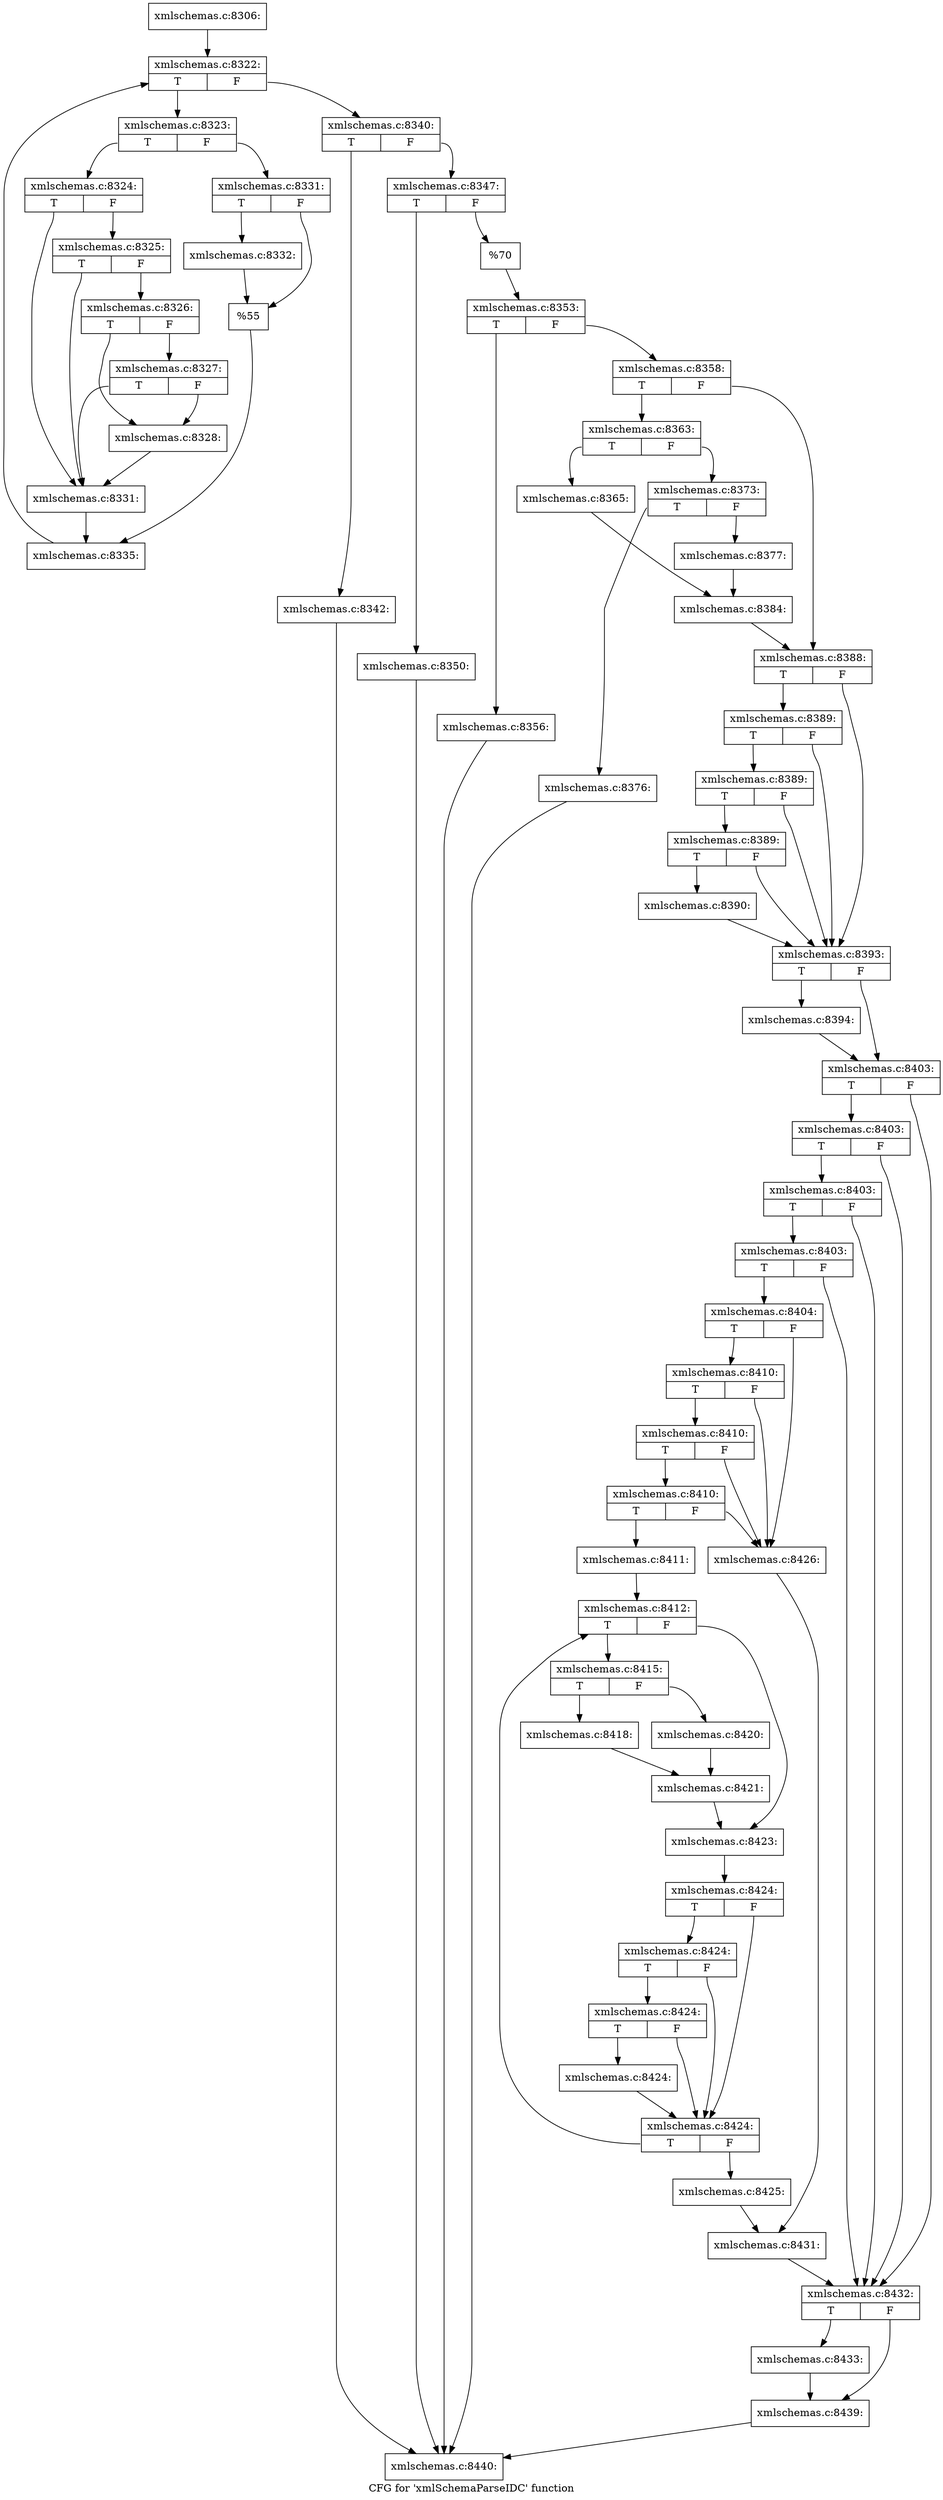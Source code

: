 digraph "CFG for 'xmlSchemaParseIDC' function" {
	label="CFG for 'xmlSchemaParseIDC' function";

	Node0x4fca560 [shape=record,label="{xmlschemas.c:8306:}"];
	Node0x4fca560 -> Node0x4fd1330;
	Node0x4fd1330 [shape=record,label="{xmlschemas.c:8322:|{<s0>T|<s1>F}}"];
	Node0x4fd1330:s0 -> Node0x4fd1720;
	Node0x4fd1330:s1 -> Node0x4fd1550;
	Node0x4fd1720 [shape=record,label="{xmlschemas.c:8323:|{<s0>T|<s1>F}}"];
	Node0x4fd1720:s0 -> Node0x4fd18e0;
	Node0x4fd1720:s1 -> Node0x4fd1980;
	Node0x4fd18e0 [shape=record,label="{xmlschemas.c:8324:|{<s0>T|<s1>F}}"];
	Node0x4fd18e0:s0 -> Node0x4fd1de0;
	Node0x4fd18e0:s1 -> Node0x4fd1eb0;
	Node0x4fd1eb0 [shape=record,label="{xmlschemas.c:8325:|{<s0>T|<s1>F}}"];
	Node0x4fd1eb0:s0 -> Node0x4fd1de0;
	Node0x4fd1eb0:s1 -> Node0x4fd1e30;
	Node0x4fd1e30 [shape=record,label="{xmlschemas.c:8326:|{<s0>T|<s1>F}}"];
	Node0x4fd1e30:s0 -> Node0x4fd1d90;
	Node0x4fd1e30:s1 -> Node0x4fd26d0;
	Node0x4fd26d0 [shape=record,label="{xmlschemas.c:8327:|{<s0>T|<s1>F}}"];
	Node0x4fd26d0:s0 -> Node0x4fd1de0;
	Node0x4fd26d0:s1 -> Node0x4fd1d90;
	Node0x4fd1d90 [shape=record,label="{xmlschemas.c:8328:}"];
	Node0x4fd1d90 -> Node0x4fd1de0;
	Node0x4fd1de0 [shape=record,label="{xmlschemas.c:8331:}"];
	Node0x4fd1de0 -> Node0x4fd1930;
	Node0x4fd1980 [shape=record,label="{xmlschemas.c:8331:|{<s0>T|<s1>F}}"];
	Node0x4fd1980:s0 -> Node0x4fd3430;
	Node0x4fd1980:s1 -> Node0x4fd3480;
	Node0x4fd3430 [shape=record,label="{xmlschemas.c:8332:}"];
	Node0x4fd3430 -> Node0x4fd3480;
	Node0x4fd3480 [shape=record,label="{%55}"];
	Node0x4fd3480 -> Node0x4fd1930;
	Node0x4fd1930 [shape=record,label="{xmlschemas.c:8335:}"];
	Node0x4fd1930 -> Node0x4fd1330;
	Node0x4fd1550 [shape=record,label="{xmlschemas.c:8340:|{<s0>T|<s1>F}}"];
	Node0x4fd1550:s0 -> Node0x4d1c690;
	Node0x4fd1550:s1 -> Node0x4d1c730;
	Node0x4d1c690 [shape=record,label="{xmlschemas.c:8342:}"];
	Node0x4d1c690 -> Node0x4fcec00;
	Node0x4d1c730 [shape=record,label="{xmlschemas.c:8347:|{<s0>T|<s1>F}}"];
	Node0x4d1c730:s0 -> Node0x4d1cf40;
	Node0x4d1c730:s1 -> Node0x4d1cf90;
	Node0x4d1cf40 [shape=record,label="{xmlschemas.c:8350:}"];
	Node0x4d1cf40 -> Node0x4fcec00;
	Node0x4d1cf90 [shape=record,label="{%70}"];
	Node0x4d1cf90 -> Node0x4d1c6e0;
	Node0x4d1c6e0 [shape=record,label="{xmlschemas.c:8353:|{<s0>T|<s1>F}}"];
	Node0x4d1c6e0:s0 -> Node0x4d1e190;
	Node0x4d1c6e0:s1 -> Node0x4fd8360;
	Node0x4d1e190 [shape=record,label="{xmlschemas.c:8356:}"];
	Node0x4d1e190 -> Node0x4fcec00;
	Node0x4fd8360 [shape=record,label="{xmlschemas.c:8358:|{<s0>T|<s1>F}}"];
	Node0x4fd8360:s0 -> Node0x4fd8b90;
	Node0x4fd8360:s1 -> Node0x4fd8be0;
	Node0x4fd8b90 [shape=record,label="{xmlschemas.c:8363:|{<s0>T|<s1>F}}"];
	Node0x4fd8b90:s0 -> Node0x4fd90b0;
	Node0x4fd8b90:s1 -> Node0x4fd9150;
	Node0x4fd90b0 [shape=record,label="{xmlschemas.c:8365:}"];
	Node0x4fd90b0 -> Node0x4fd9100;
	Node0x4fd9150 [shape=record,label="{xmlschemas.c:8373:|{<s0>T|<s1>F}}"];
	Node0x4fd9150:s0 -> Node0x4fd9c60;
	Node0x4fd9150:s1 -> Node0x4fd9cb0;
	Node0x4fd9c60 [shape=record,label="{xmlschemas.c:8376:}"];
	Node0x4fd9c60 -> Node0x4fcec00;
	Node0x4fd9cb0 [shape=record,label="{xmlschemas.c:8377:}"];
	Node0x4fd9cb0 -> Node0x4fd9100;
	Node0x4fd9100 [shape=record,label="{xmlschemas.c:8384:}"];
	Node0x4fd9100 -> Node0x4fd8be0;
	Node0x4fd8be0 [shape=record,label="{xmlschemas.c:8388:|{<s0>T|<s1>F}}"];
	Node0x4fd8be0:s0 -> Node0x4fdb730;
	Node0x4fd8be0:s1 -> Node0x4fdb610;
	Node0x4fdb730 [shape=record,label="{xmlschemas.c:8389:|{<s0>T|<s1>F}}"];
	Node0x4fdb730:s0 -> Node0x4fdb6e0;
	Node0x4fdb730:s1 -> Node0x4fdb610;
	Node0x4fdb6e0 [shape=record,label="{xmlschemas.c:8389:|{<s0>T|<s1>F}}"];
	Node0x4fdb6e0:s0 -> Node0x4fdb660;
	Node0x4fdb6e0:s1 -> Node0x4fdb610;
	Node0x4fdb660 [shape=record,label="{xmlschemas.c:8389:|{<s0>T|<s1>F}}"];
	Node0x4fdb660:s0 -> Node0x4fdb5c0;
	Node0x4fdb660:s1 -> Node0x4fdb610;
	Node0x4fdb5c0 [shape=record,label="{xmlschemas.c:8390:}"];
	Node0x4fdb5c0 -> Node0x4fdb610;
	Node0x4fdb610 [shape=record,label="{xmlschemas.c:8393:|{<s0>T|<s1>F}}"];
	Node0x4fdb610:s0 -> Node0x4fdcb20;
	Node0x4fdb610:s1 -> Node0x4fdcb70;
	Node0x4fdcb20 [shape=record,label="{xmlschemas.c:8394:}"];
	Node0x4fdcb20 -> Node0x4fdcb70;
	Node0x4fdcb70 [shape=record,label="{xmlschemas.c:8403:|{<s0>T|<s1>F}}"];
	Node0x4fdcb70:s0 -> Node0x4fdd6d0;
	Node0x4fdcb70:s1 -> Node0x4fdd5b0;
	Node0x4fdd6d0 [shape=record,label="{xmlschemas.c:8403:|{<s0>T|<s1>F}}"];
	Node0x4fdd6d0:s0 -> Node0x4fdd680;
	Node0x4fdd6d0:s1 -> Node0x4fdd5b0;
	Node0x4fdd680 [shape=record,label="{xmlschemas.c:8403:|{<s0>T|<s1>F}}"];
	Node0x4fdd680:s0 -> Node0x4fdd600;
	Node0x4fdd680:s1 -> Node0x4fdd5b0;
	Node0x4fdd600 [shape=record,label="{xmlschemas.c:8403:|{<s0>T|<s1>F}}"];
	Node0x4fdd600:s0 -> Node0x4fdd560;
	Node0x4fdd600:s1 -> Node0x4fdd5b0;
	Node0x4fdd560 [shape=record,label="{xmlschemas.c:8404:|{<s0>T|<s1>F}}"];
	Node0x4fdd560:s0 -> Node0x4fdf510;
	Node0x4fdd560:s1 -> Node0x4fdf420;
	Node0x4fdf510 [shape=record,label="{xmlschemas.c:8410:|{<s0>T|<s1>F}}"];
	Node0x4fdf510:s0 -> Node0x4fdf4c0;
	Node0x4fdf510:s1 -> Node0x4fdf420;
	Node0x4fdf4c0 [shape=record,label="{xmlschemas.c:8410:|{<s0>T|<s1>F}}"];
	Node0x4fdf4c0:s0 -> Node0x4fdf470;
	Node0x4fdf4c0:s1 -> Node0x4fdf420;
	Node0x4fdf470 [shape=record,label="{xmlschemas.c:8410:|{<s0>T|<s1>F}}"];
	Node0x4fdf470:s0 -> Node0x4fdef40;
	Node0x4fdf470:s1 -> Node0x4fdf420;
	Node0x4fdef40 [shape=record,label="{xmlschemas.c:8411:}"];
	Node0x4fdef40 -> Node0x4fe0260;
	Node0x4fe0260 [shape=record,label="{xmlschemas.c:8412:|{<s0>T|<s1>F}}"];
	Node0x4fe0260:s0 -> Node0x4fe0750;
	Node0x4fe0260:s1 -> Node0x4fe07a0;
	Node0x4fe0750 [shape=record,label="{xmlschemas.c:8415:|{<s0>T|<s1>F}}"];
	Node0x4fe0750:s0 -> Node0x4fe10c0;
	Node0x4fe0750:s1 -> Node0x4fe1160;
	Node0x4fe10c0 [shape=record,label="{xmlschemas.c:8418:}"];
	Node0x4fe10c0 -> Node0x4fe1110;
	Node0x4fe1160 [shape=record,label="{xmlschemas.c:8420:}"];
	Node0x4fe1160 -> Node0x4fe1110;
	Node0x4fe1110 [shape=record,label="{xmlschemas.c:8421:}"];
	Node0x4fe1110 -> Node0x4fe07a0;
	Node0x4fe07a0 [shape=record,label="{xmlschemas.c:8423:}"];
	Node0x4fe07a0 -> Node0x4fe0210;
	Node0x4fe0210 [shape=record,label="{xmlschemas.c:8424:|{<s0>T|<s1>F}}"];
	Node0x4fe0210:s0 -> Node0x4fe20c0;
	Node0x4fe0210:s1 -> Node0x4fe1fd0;
	Node0x4fe20c0 [shape=record,label="{xmlschemas.c:8424:|{<s0>T|<s1>F}}"];
	Node0x4fe20c0:s0 -> Node0x4fe2070;
	Node0x4fe20c0:s1 -> Node0x4fe1fd0;
	Node0x4fe2070 [shape=record,label="{xmlschemas.c:8424:|{<s0>T|<s1>F}}"];
	Node0x4fe2070:s0 -> Node0x4fe2020;
	Node0x4fe2070:s1 -> Node0x4fe1fd0;
	Node0x4fe2020 [shape=record,label="{xmlschemas.c:8424:}"];
	Node0x4fe2020 -> Node0x4fe1fd0;
	Node0x4fe1fd0 [shape=record,label="{xmlschemas.c:8424:|{<s0>T|<s1>F}}"];
	Node0x4fe1fd0:s0 -> Node0x4fe0260;
	Node0x4fe1fd0:s1 -> Node0x4fe01c0;
	Node0x4fe01c0 [shape=record,label="{xmlschemas.c:8425:}"];
	Node0x4fe01c0 -> Node0x4fdeef0;
	Node0x4fdf420 [shape=record,label="{xmlschemas.c:8426:}"];
	Node0x4fdf420 -> Node0x4fdeef0;
	Node0x4fdeef0 [shape=record,label="{xmlschemas.c:8431:}"];
	Node0x4fdeef0 -> Node0x4fdd5b0;
	Node0x4fdd5b0 [shape=record,label="{xmlschemas.c:8432:|{<s0>T|<s1>F}}"];
	Node0x4fdd5b0:s0 -> Node0x4fe2890;
	Node0x4fdd5b0:s1 -> Node0x4fe3510;
	Node0x4fe2890 [shape=record,label="{xmlschemas.c:8433:}"];
	Node0x4fe2890 -> Node0x4fe3510;
	Node0x4fe3510 [shape=record,label="{xmlschemas.c:8439:}"];
	Node0x4fe3510 -> Node0x4fcec00;
	Node0x4fcec00 [shape=record,label="{xmlschemas.c:8440:}"];
}
